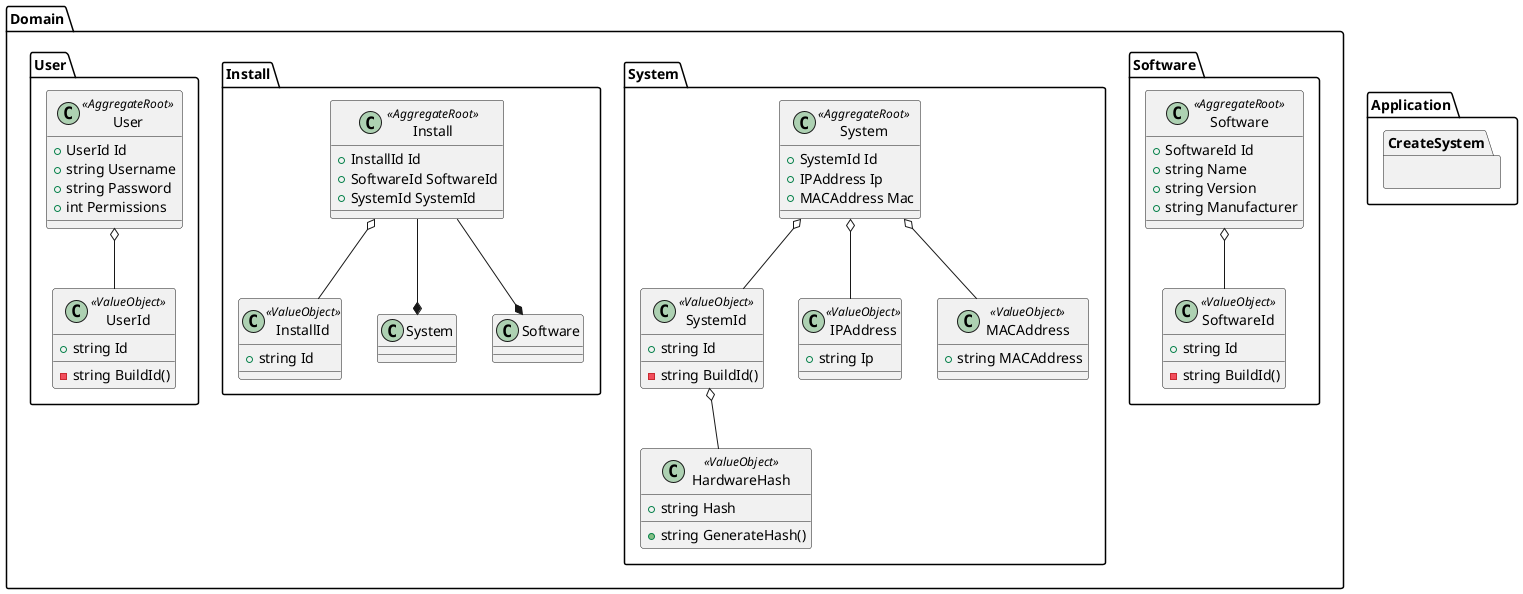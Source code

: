 @startuml

package Domain {

package Software {

Software o-- SoftwareId

class Software <<AggregateRoot>> {
 + SoftwareId Id
 + string Name
 + string Version
 + string Manufacturer
}

 class SoftwareId <<ValueObject>> {
 + string Id
 - string BuildId()
 }

}

package System {

class HardwareHash <<ValueObject>> {
 + string Hash
 + string GenerateHash()
}


System o-- SystemId
System o-- IPAddress
System o-- MACAddress

class System <<AggregateRoot>> {
 + SystemId Id
 + IPAddress Ip
 + MACAddress Mac
}

SystemId o-- HardwareHash

class SystemId <<ValueObject>> {
 + string Id
 - string BuildId()
}

class IPAddress <<ValueObject>> {
 + string Ip
}

class MACAddress <<ValueObject>> {
 + string MACAddress
}

}

package Install {

Install o-- InstallId
Install --* System
Install --* Software

class Install <<AggregateRoot>> {
 + InstallId Id
 + SoftwareId SoftwareId
 + SystemId SystemId
}

class InstallId <<ValueObject>> {
 + string Id
}

}

package User {

User o-- UserId

class User <<AggregateRoot>> {
 + UserId Id
 + string Username
 + string Password
 + int Permissions
}

class UserId <<ValueObject>> {
 + string Id
 - string BuildId()
}

}

}

package Application {

package CreateSystem {

 

}

}
@enduml